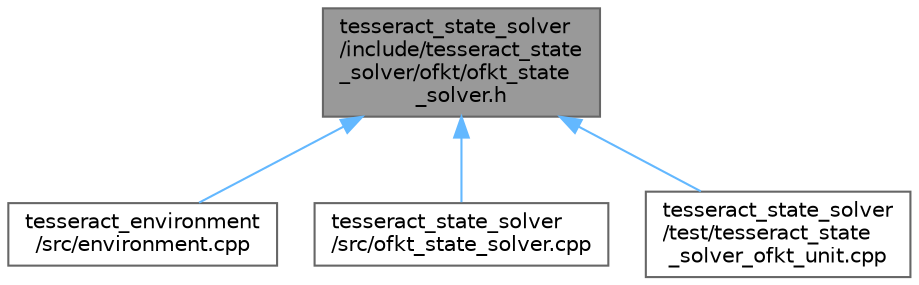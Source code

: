 digraph "tesseract_state_solver/include/tesseract_state_solver/ofkt/ofkt_state_solver.h"
{
 // LATEX_PDF_SIZE
  bgcolor="transparent";
  edge [fontname=Helvetica,fontsize=10,labelfontname=Helvetica,labelfontsize=10];
  node [fontname=Helvetica,fontsize=10,shape=box,height=0.2,width=0.4];
  Node1 [label="tesseract_state_solver\l/include/tesseract_state\l_solver/ofkt/ofkt_state\l_solver.h",height=0.2,width=0.4,color="gray40", fillcolor="grey60", style="filled", fontcolor="black",tooltip="A implementation of the Optimized Forward Kinematic Tree as a state solver."];
  Node1 -> Node2 [dir="back",color="steelblue1",style="solid"];
  Node2 [label="tesseract_environment\l/src/environment.cpp",height=0.2,width=0.4,color="grey40", fillcolor="white", style="filled",URL="$dc/d82/environment_8cpp.html",tooltip="Tesseract environment interface implementation."];
  Node1 -> Node3 [dir="back",color="steelblue1",style="solid"];
  Node3 [label="tesseract_state_solver\l/src/ofkt_state_solver.cpp",height=0.2,width=0.4,color="grey40", fillcolor="white", style="filled",URL="$d3/d9a/ofkt__state__solver_8cpp.html",tooltip="A implementation of the Optimized Forward Kinematic Tree as a state solver."];
  Node1 -> Node4 [dir="back",color="steelblue1",style="solid"];
  Node4 [label="tesseract_state_solver\l/test/tesseract_state\l_solver_ofkt_unit.cpp",height=0.2,width=0.4,color="grey40", fillcolor="white", style="filled",URL="$da/d23/tesseract__state__solver__ofkt__unit_8cpp.html",tooltip=" "];
}
